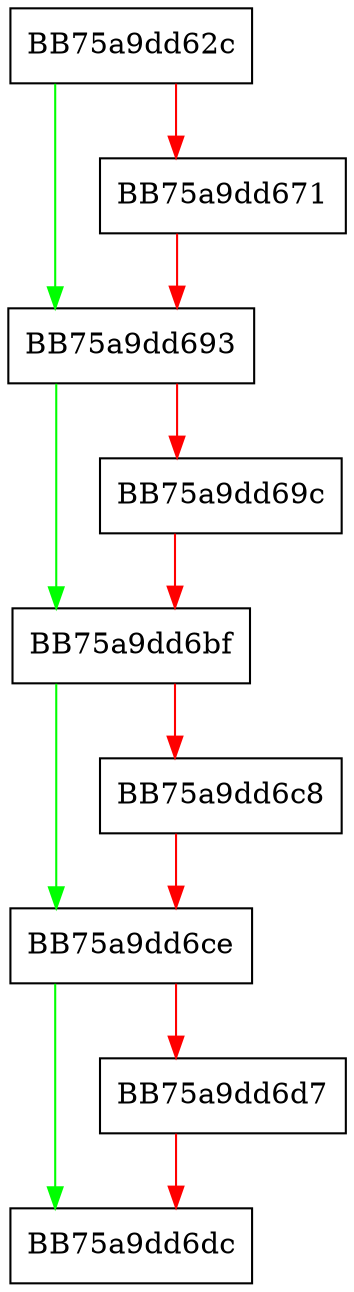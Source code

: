 digraph get_caches {
  node [shape="box"];
  graph [splines=ortho];
  BB75a9dd62c -> BB75a9dd693 [color="green"];
  BB75a9dd62c -> BB75a9dd671 [color="red"];
  BB75a9dd671 -> BB75a9dd693 [color="red"];
  BB75a9dd693 -> BB75a9dd6bf [color="green"];
  BB75a9dd693 -> BB75a9dd69c [color="red"];
  BB75a9dd69c -> BB75a9dd6bf [color="red"];
  BB75a9dd6bf -> BB75a9dd6ce [color="green"];
  BB75a9dd6bf -> BB75a9dd6c8 [color="red"];
  BB75a9dd6c8 -> BB75a9dd6ce [color="red"];
  BB75a9dd6ce -> BB75a9dd6dc [color="green"];
  BB75a9dd6ce -> BB75a9dd6d7 [color="red"];
  BB75a9dd6d7 -> BB75a9dd6dc [color="red"];
}